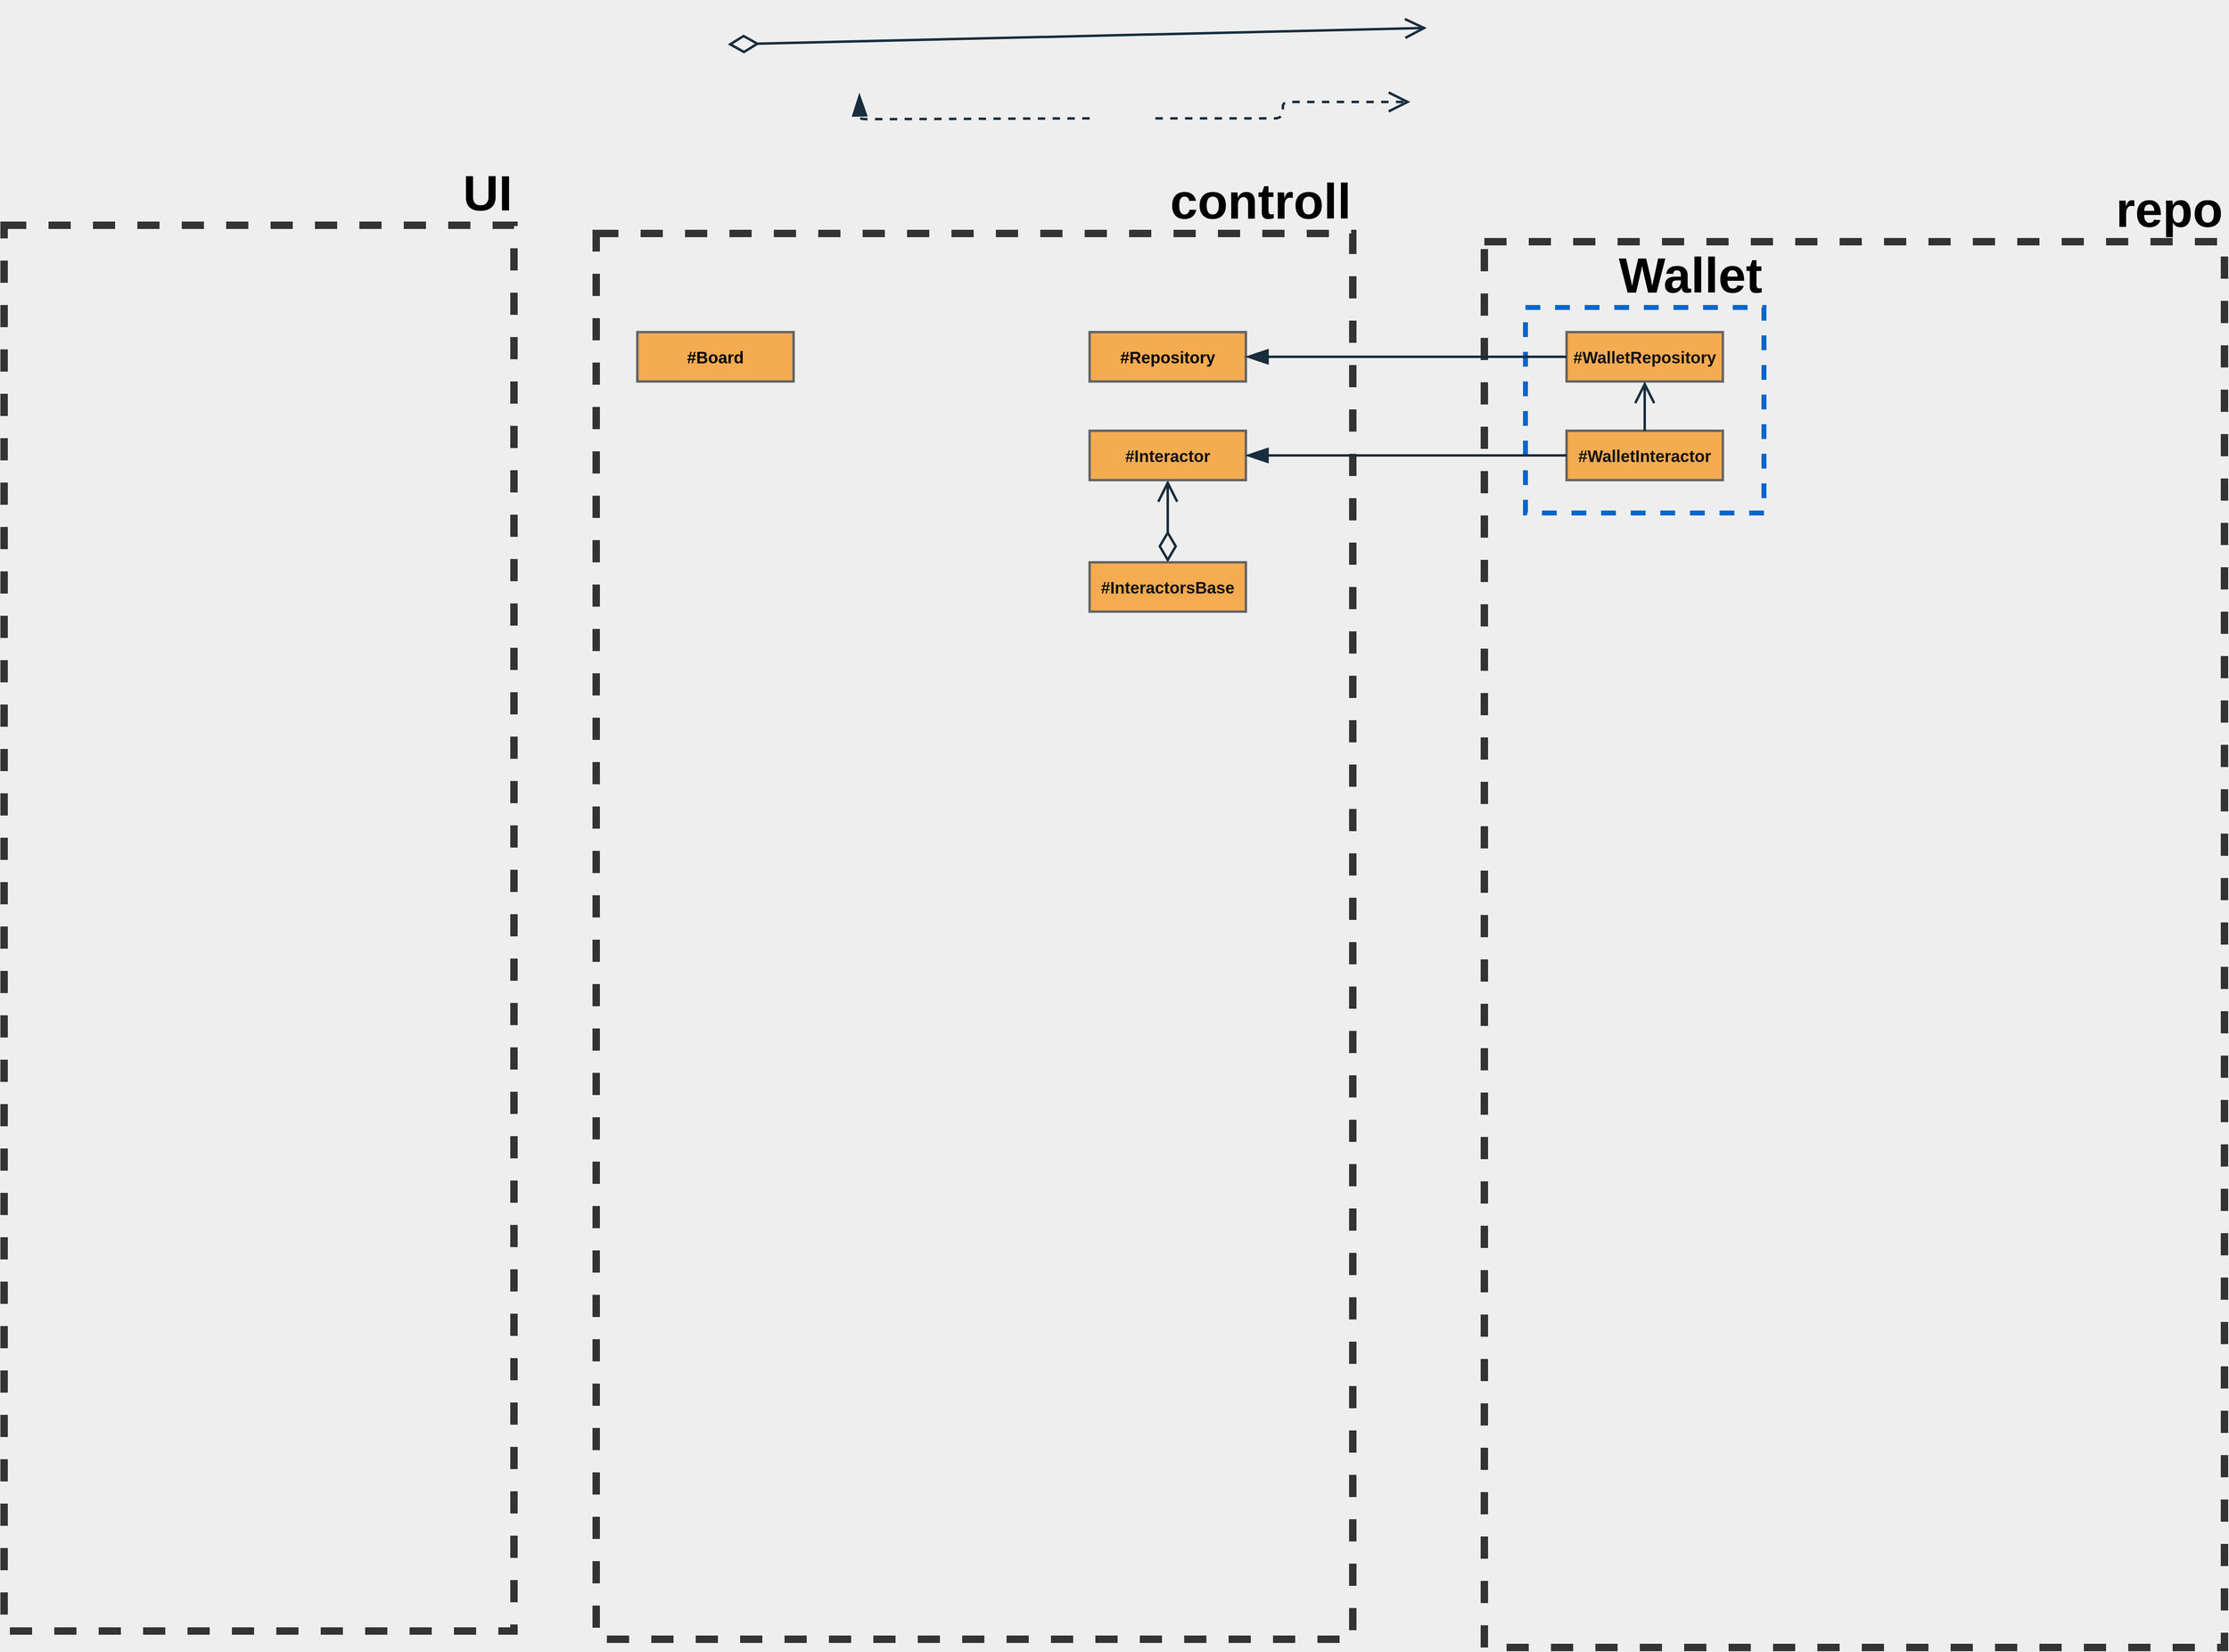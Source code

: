 <mxfile>
    <diagram id="mgcd5vxj7Ai942f27eH_" name="Страница 1">
        <mxGraphModel dx="3563" dy="2286" grid="1" gridSize="10" guides="1" tooltips="1" connect="1" arrows="1" fold="1" page="0" pageScale="1" pageWidth="827" pageHeight="1169" background="#EEEEEE" math="0" shadow="0">
            <root>
                <mxCell id="0"/>
                <mxCell id="1" parent="0"/>
                <mxCell id="4" value="#Repository" style="whiteSpace=wrap;fillColor=#F5AB50;labelBackgroundColor=none;strokeWidth=3;strokeColor=#666666;fontSize=20;fontStyle=1;fontColor=#000000;" parent="1" vertex="1">
                    <mxGeometry x="20" y="-520" width="190" height="60" as="geometry"/>
                </mxCell>
                <mxCell id="5" value="#InteractorsBase" style="whiteSpace=wrap;fillColor=#F5AB50;labelBackgroundColor=none;strokeWidth=3;strokeColor=#666666;fontSize=20;fontStyle=1;fontColor=#121212;" parent="1" vertex="1">
                    <mxGeometry x="20" y="-240" width="190" height="60" as="geometry"/>
                </mxCell>
                <mxCell id="6" value="&lt;div&gt;&lt;font color=&quot;#000000&quot;&gt;Wallet&lt;/font&gt;&lt;/div&gt;" style="rounded=0;whiteSpace=wrap;html=1;fontSize=60;fillColor=none;dashed=1;strokeWidth=6;align=right;horizontal=1;verticalAlign=bottom;fontStyle=1;labelPosition=center;verticalLabelPosition=top;imageAspect=1;editable=1;movable=1;backgroundOutline=0;strokeColor=#0066CC;connectable=0;allowArrows=0;snapToPoint=0;perimeter=rectanglePerimeter;fixDash=0;autosize=0;container=1;dropTarget=0;collapsible=0;recursiveResize=1;absoluteArcSize=0;noLabel=0;portConstraintRotation=0;comic=0;moveCells=0;rotatable=0;pointerEvents=0;" parent="1" vertex="1">
                    <mxGeometry x="550" y="-550" width="290" height="250" as="geometry"/>
                </mxCell>
                <mxCell id="7" style="rounded=1;sketch=0;orthogonalLoop=1;jettySize=auto;html=1;fontColor=#1A1A1A;startArrow=diamondThin;startFill=0;endArrow=open;endFill=0;startSize=30;endSize=20;targetPerimeterSpacing=0;strokeColor=#182E3E;strokeWidth=3;" parent="1" edge="1">
                    <mxGeometry relative="1" as="geometry">
                        <mxPoint x="-420" y="-870" as="sourcePoint"/>
                        <mxPoint x="430" y="-890" as="targetPoint"/>
                    </mxGeometry>
                </mxCell>
                <mxCell id="8" style="rounded=1;sketch=0;orthogonalLoop=1;jettySize=auto;html=1;fontColor=#1A1A1A;startArrow=none;startFill=0;endArrow=blockThin;endFill=1;startSize=30;endSize=20;targetPerimeterSpacing=0;strokeColor=#182E3E;strokeWidth=3;dashed=1;edgeStyle=orthogonalEdgeStyle;" parent="1" edge="1">
                    <mxGeometry relative="1" as="geometry">
                        <mxPoint x="20" y="-780" as="sourcePoint"/>
                        <mxPoint x="-260" y="-810" as="targetPoint"/>
                    </mxGeometry>
                </mxCell>
                <mxCell id="9" style="rounded=1;sketch=0;orthogonalLoop=1;jettySize=auto;html=1;fontColor=#1A1A1A;startArrow=diamondThin;startFill=0;endArrow=open;endFill=0;startSize=30;endSize=20;targetPerimeterSpacing=0;strokeColor=#182E3E;strokeWidth=3;edgeStyle=elbowEdgeStyle;" parent="1" source="5" target="14" edge="1">
                    <mxGeometry relative="1" as="geometry">
                        <mxPoint x="-200" y="-730" as="sourcePoint"/>
                        <mxPoint x="490" y="-730" as="targetPoint"/>
                    </mxGeometry>
                </mxCell>
                <mxCell id="10" style="rounded=1;sketch=0;orthogonalLoop=1;jettySize=auto;html=1;fontColor=#1A1A1A;startArrow=none;startFill=0;endArrow=open;endFill=0;startSize=30;endSize=20;targetPerimeterSpacing=0;strokeColor=#182E3E;strokeWidth=3;dashed=1;edgeStyle=elbowEdgeStyle;" parent="1" edge="1">
                    <mxGeometry relative="1" as="geometry">
                        <mxPoint x="100" y="-780" as="sourcePoint"/>
                        <mxPoint x="410" y="-800" as="targetPoint"/>
                    </mxGeometry>
                </mxCell>
                <mxCell id="11" value="&lt;div style=&quot;font-size: 60px&quot;&gt;&lt;font color=&quot;#000000&quot;&gt;UI&lt;/font&gt;&lt;/div&gt;" style="rounded=0;whiteSpace=wrap;html=1;fontSize=60;fillColor=none;dashed=1;strokeWidth=9;align=right;horizontal=1;verticalAlign=bottom;fontStyle=1;labelPosition=center;verticalLabelPosition=top;imageAspect=1;editable=1;movable=0;backgroundOutline=0;connectable=0;allowArrows=0;snapToPoint=0;perimeter=rectanglePerimeter;fixDash=0;autosize=0;container=1;dropTarget=0;collapsible=0;recursiveResize=1;absoluteArcSize=0;noLabel=0;portConstraintRotation=0;comic=0;moveCells=0;rotatable=0;pointerEvents=0;strokeColor=#333333;" parent="1" vertex="1">
                    <mxGeometry x="-1300" y="-650" width="620" height="1710" as="geometry"/>
                </mxCell>
                <mxCell id="12" value="&lt;div style=&quot;font-size: 60px&quot;&gt;&lt;font color=&quot;#000000&quot;&gt;controll&lt;/font&gt;&lt;/div&gt;" style="rounded=0;whiteSpace=wrap;html=1;fontSize=60;fillColor=none;dashed=1;strokeWidth=9;align=right;horizontal=1;verticalAlign=bottom;fontStyle=1;labelPosition=center;verticalLabelPosition=top;imageAspect=1;editable=1;movable=0;backgroundOutline=0;connectable=0;allowArrows=0;snapToPoint=0;perimeter=rectanglePerimeter;fixDash=0;autosize=0;container=1;dropTarget=0;collapsible=0;recursiveResize=1;absoluteArcSize=0;noLabel=0;portConstraintRotation=0;comic=0;moveCells=0;rotatable=0;pointerEvents=0;strokeColor=#333333;" parent="1" vertex="1">
                    <mxGeometry x="-580" y="-640" width="920" height="1710" as="geometry"/>
                </mxCell>
                <mxCell id="13" value="&lt;div style=&quot;font-size: 60px&quot;&gt;&lt;font color=&quot;#000000&quot;&gt;repo&lt;/font&gt;&lt;/div&gt;" style="rounded=0;whiteSpace=wrap;html=1;fontSize=60;fillColor=none;dashed=1;strokeWidth=9;align=right;horizontal=1;verticalAlign=bottom;fontStyle=1;labelPosition=center;verticalLabelPosition=top;imageAspect=1;editable=1;movable=0;backgroundOutline=0;connectable=0;allowArrows=0;snapToPoint=0;perimeter=rectanglePerimeter;fixDash=0;autosize=0;container=1;dropTarget=0;collapsible=0;recursiveResize=1;absoluteArcSize=0;noLabel=0;portConstraintRotation=0;comic=0;moveCells=0;rotatable=0;pointerEvents=0;strokeColor=#333333;" parent="1" vertex="1">
                    <mxGeometry x="500" y="-630" width="900" height="1710" as="geometry"/>
                </mxCell>
                <mxCell id="14" value="#Interactor" style="whiteSpace=wrap;fillColor=#F5AB50;labelBackgroundColor=none;strokeWidth=3;strokeColor=#666666;fontSize=20;fontStyle=1;fontColor=#121212;" parent="1" vertex="1">
                    <mxGeometry x="20" y="-400" width="190" height="60" as="geometry"/>
                </mxCell>
                <mxCell id="15" value="#WalletRepository" style="whiteSpace=wrap;fillColor=#F5AB50;labelBackgroundColor=none;strokeWidth=3;strokeColor=#666666;fontSize=20;fontStyle=1;fontColor=#121212;" parent="1" vertex="1">
                    <mxGeometry x="600" y="-520" width="190" height="60" as="geometry"/>
                </mxCell>
                <mxCell id="16" value="#WalletInteractor" style="whiteSpace=wrap;fillColor=#F5AB50;labelBackgroundColor=none;strokeWidth=3;strokeColor=#666666;fontSize=20;fontStyle=1;fontColor=#121212;" parent="1" vertex="1">
                    <mxGeometry x="600" y="-400" width="190" height="60" as="geometry"/>
                </mxCell>
                <mxCell id="17" style="rounded=1;sketch=0;orthogonalLoop=1;jettySize=auto;html=1;fontColor=#1A1A1A;startArrow=none;startFill=0;endArrow=blockThin;endFill=1;startSize=30;endSize=20;targetPerimeterSpacing=0;strokeColor=#182E3E;strokeWidth=3;" parent="1" source="16" target="14" edge="1">
                    <mxGeometry relative="1" as="geometry">
                        <mxPoint x="670" y="40" as="sourcePoint"/>
                        <mxPoint x="180" y="-240" as="targetPoint"/>
                    </mxGeometry>
                </mxCell>
                <mxCell id="18" style="rounded=1;sketch=0;orthogonalLoop=1;jettySize=auto;html=1;fontColor=#1A1A1A;startArrow=none;startFill=0;endArrow=blockThin;endFill=1;startSize=30;endSize=20;targetPerimeterSpacing=0;strokeColor=#182E3E;strokeWidth=3;" parent="1" source="15" target="4" edge="1">
                    <mxGeometry relative="1" as="geometry">
                        <mxPoint x="610" y="-120" as="sourcePoint"/>
                        <mxPoint x="190" y="-210" as="targetPoint"/>
                    </mxGeometry>
                </mxCell>
                <mxCell id="20" style="rounded=1;sketch=0;orthogonalLoop=1;jettySize=auto;html=1;fontColor=#1A1A1A;startArrow=none;startFill=0;endArrow=open;endFill=0;startSize=30;endSize=20;targetPerimeterSpacing=0;strokeColor=#182E3E;strokeWidth=3;edgeStyle=elbowEdgeStyle;" parent="1" source="16" target="15" edge="1">
                    <mxGeometry relative="1" as="geometry">
                        <mxPoint x="-120" y="-630.0" as="sourcePoint"/>
                        <mxPoint x="570" y="-630.0" as="targetPoint"/>
                    </mxGeometry>
                </mxCell>
                <mxCell id="21" value="#Board" style="whiteSpace=wrap;fillColor=#F5AB50;labelBackgroundColor=none;strokeWidth=3;strokeColor=#666666;fontSize=20;fontStyle=1;fontColor=#000000;" vertex="1" parent="1">
                    <mxGeometry x="-530" y="-520" width="190" height="60" as="geometry"/>
                </mxCell>
            </root>
        </mxGraphModel>
    </diagram>
</mxfile>